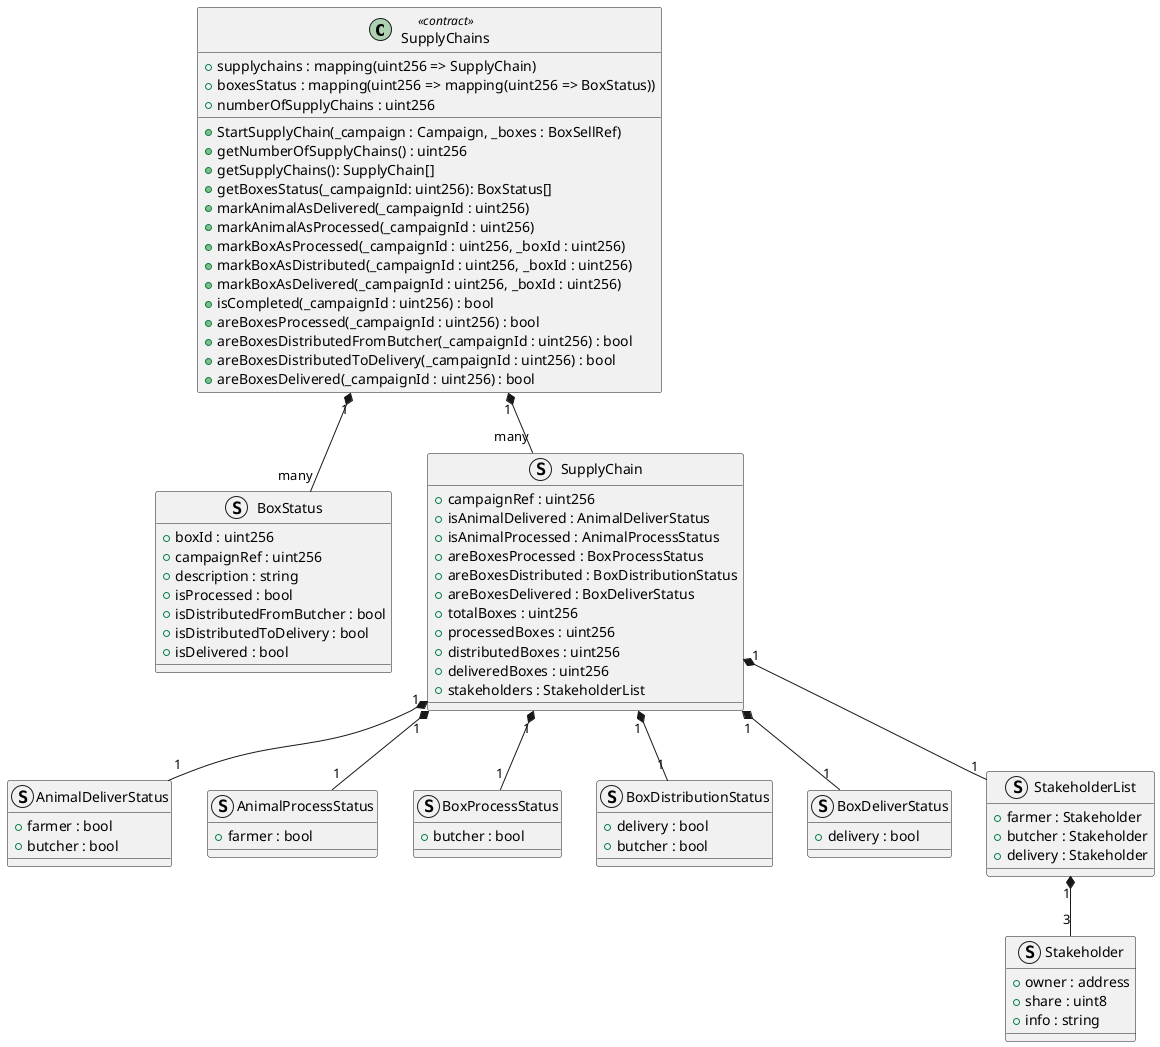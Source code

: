 @startuml
class  SupplyChains <<contract>> {
  {field} +supplychains : mapping(uint256 => SupplyChain)
  {field} +boxesStatus : mapping(uint256 => mapping(uint256 => BoxStatus))
  {field} +numberOfSupplyChains : uint256
  {method} +StartSupplyChain(_campaign : Campaign, _boxes : BoxSellRef)
  {method} +getNumberOfSupplyChains() : uint256
  {method} +getSupplyChains(): SupplyChain[]
  {method} +getBoxesStatus(_campaignId: uint256): BoxStatus[]
  {method} +markAnimalAsDelivered(_campaignId : uint256)
  {method} +markAnimalAsProcessed(_campaignId : uint256)
  {method} +markBoxAsProcessed(_campaignId : uint256, _boxId : uint256)
  {method} +markBoxAsDistributed(_campaignId : uint256, _boxId : uint256)
  {method} +markBoxAsDelivered(_campaignId : uint256, _boxId : uint256)
  {method} +isCompleted(_campaignId : uint256) : bool
  {method} +areBoxesProcessed(_campaignId : uint256) : bool
  {method} +areBoxesDistributedFromButcher(_campaignId : uint256) : bool
  {method} +areBoxesDistributedToDelivery(_campaignId : uint256) : bool
  {method} +areBoxesDelivered(_campaignId : uint256) : bool
}
struct BoxStatus {
  +boxId : uint256
  +campaignRef : uint256
  +description : string
  +isProcessed : bool
  +isDistributedFromButcher : bool
  +isDistributedToDelivery : bool
  +isDelivered : bool
}
struct SupplyChain {
  +campaignRef : uint256
  +isAnimalDelivered : AnimalDeliverStatus
  +isAnimalProcessed : AnimalProcessStatus
  +areBoxesProcessed : BoxProcessStatus
  +areBoxesDistributed : BoxDistributionStatus
  +areBoxesDelivered : BoxDeliverStatus
  +totalBoxes : uint256
  +processedBoxes : uint256
  +distributedBoxes : uint256
  +deliveredBoxes : uint256
  +stakeholders : StakeholderList
}
struct AnimalDeliverStatus {
  +farmer : bool
  +butcher : bool
}
struct AnimalProcessStatus {
  +farmer : bool
}
struct BoxProcessStatus {
  +butcher : bool
}
struct BoxDistributionStatus {
  +delivery : bool
  +butcher : bool
}
struct BoxDeliverStatus {
  +delivery : bool
}
struct Stakeholder {
  +owner : address
  +share : uint8
  +info : string
}
struct StakeholderList {
  +farmer : Stakeholder
  +butcher : Stakeholder
  +delivery : Stakeholder
}

SupplyChains "1" *-- "many" SupplyChain
SupplyChain "1" *-- "1" AnimalDeliverStatus
SupplyChain "1" *-- "1" AnimalProcessStatus
SupplyChain "1" *-- "1" BoxProcessStatus
SupplyChain "1" *-- "1" BoxDistributionStatus
SupplyChain "1" *-- "1" BoxDeliverStatus
SupplyChain "1" *-- "1" StakeholderList
StakeholderList "1" *-- "3" Stakeholder

SupplyChains "1" *-- "many" BoxStatus

@enduml
